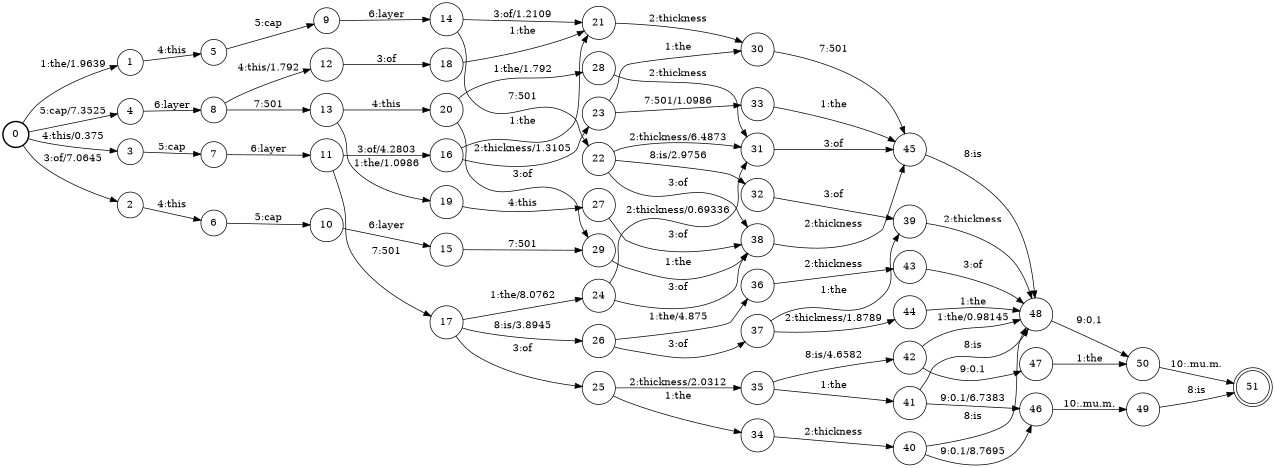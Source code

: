 digraph FST {
rankdir = LR;
size = "8.5,11";
label = "";
center = 1;
orientation = Portrait;
ranksep = "0.4";
nodesep = "0.25";
0 [label = "0", shape = circle, style = bold, fontsize = 14]
	0 -> 1 [label = "1:the/1.9639", fontsize = 14];
	0 -> 2 [label = "3:of/7.0645", fontsize = 14];
	0 -> 3 [label = "4:this/0.375", fontsize = 14];
	0 -> 4 [label = "5:cap/7.3525", fontsize = 14];
1 [label = "1", shape = circle, style = solid, fontsize = 14]
	1 -> 5 [label = "4:this", fontsize = 14];
2 [label = "2", shape = circle, style = solid, fontsize = 14]
	2 -> 6 [label = "4:this", fontsize = 14];
3 [label = "3", shape = circle, style = solid, fontsize = 14]
	3 -> 7 [label = "5:cap", fontsize = 14];
4 [label = "4", shape = circle, style = solid, fontsize = 14]
	4 -> 8 [label = "6:layer", fontsize = 14];
5 [label = "5", shape = circle, style = solid, fontsize = 14]
	5 -> 9 [label = "5:cap", fontsize = 14];
6 [label = "6", shape = circle, style = solid, fontsize = 14]
	6 -> 10 [label = "5:cap", fontsize = 14];
7 [label = "7", shape = circle, style = solid, fontsize = 14]
	7 -> 11 [label = "6:layer", fontsize = 14];
8 [label = "8", shape = circle, style = solid, fontsize = 14]
	8 -> 12 [label = "4:this/1.792", fontsize = 14];
	8 -> 13 [label = "7:501", fontsize = 14];
9 [label = "9", shape = circle, style = solid, fontsize = 14]
	9 -> 14 [label = "6:layer", fontsize = 14];
10 [label = "10", shape = circle, style = solid, fontsize = 14]
	10 -> 15 [label = "6:layer", fontsize = 14];
11 [label = "11", shape = circle, style = solid, fontsize = 14]
	11 -> 16 [label = "3:of/4.2803", fontsize = 14];
	11 -> 17 [label = "7:501", fontsize = 14];
12 [label = "12", shape = circle, style = solid, fontsize = 14]
	12 -> 18 [label = "3:of", fontsize = 14];
13 [label = "13", shape = circle, style = solid, fontsize = 14]
	13 -> 19 [label = "1:the/1.0986", fontsize = 14];
	13 -> 20 [label = "4:this", fontsize = 14];
14 [label = "14", shape = circle, style = solid, fontsize = 14]
	14 -> 21 [label = "3:of/1.2109", fontsize = 14];
	14 -> 22 [label = "7:501", fontsize = 14];
15 [label = "15", shape = circle, style = solid, fontsize = 14]
	15 -> 29 [label = "7:501", fontsize = 14];
16 [label = "16", shape = circle, style = solid, fontsize = 14]
	16 -> 21 [label = "1:the", fontsize = 14];
	16 -> 23 [label = "2:thickness/1.3105", fontsize = 14];
17 [label = "17", shape = circle, style = solid, fontsize = 14]
	17 -> 24 [label = "1:the/8.0762", fontsize = 14];
	17 -> 25 [label = "3:of", fontsize = 14];
	17 -> 26 [label = "8:is/3.8945", fontsize = 14];
18 [label = "18", shape = circle, style = solid, fontsize = 14]
	18 -> 21 [label = "1:the", fontsize = 14];
19 [label = "19", shape = circle, style = solid, fontsize = 14]
	19 -> 27 [label = "4:this", fontsize = 14];
20 [label = "20", shape = circle, style = solid, fontsize = 14]
	20 -> 28 [label = "1:the/1.792", fontsize = 14];
	20 -> 29 [label = "3:of", fontsize = 14];
21 [label = "21", shape = circle, style = solid, fontsize = 14]
	21 -> 30 [label = "2:thickness", fontsize = 14];
22 [label = "22", shape = circle, style = solid, fontsize = 14]
	22 -> 31 [label = "2:thickness/6.4873", fontsize = 14];
	22 -> 38 [label = "3:of", fontsize = 14];
	22 -> 32 [label = "8:is/2.9756", fontsize = 14];
23 [label = "23", shape = circle, style = solid, fontsize = 14]
	23 -> 30 [label = "1:the", fontsize = 14];
	23 -> 33 [label = "7:501/1.0986", fontsize = 14];
24 [label = "24", shape = circle, style = solid, fontsize = 14]
	24 -> 31 [label = "2:thickness/0.69336", fontsize = 14];
	24 -> 38 [label = "3:of", fontsize = 14];
25 [label = "25", shape = circle, style = solid, fontsize = 14]
	25 -> 34 [label = "1:the", fontsize = 14];
	25 -> 35 [label = "2:thickness/2.0312", fontsize = 14];
26 [label = "26", shape = circle, style = solid, fontsize = 14]
	26 -> 36 [label = "1:the/4.875", fontsize = 14];
	26 -> 37 [label = "3:of", fontsize = 14];
27 [label = "27", shape = circle, style = solid, fontsize = 14]
	27 -> 38 [label = "3:of", fontsize = 14];
28 [label = "28", shape = circle, style = solid, fontsize = 14]
	28 -> 31 [label = "2:thickness", fontsize = 14];
29 [label = "29", shape = circle, style = solid, fontsize = 14]
	29 -> 38 [label = "1:the", fontsize = 14];
30 [label = "30", shape = circle, style = solid, fontsize = 14]
	30 -> 45 [label = "7:501", fontsize = 14];
31 [label = "31", shape = circle, style = solid, fontsize = 14]
	31 -> 45 [label = "3:of", fontsize = 14];
32 [label = "32", shape = circle, style = solid, fontsize = 14]
	32 -> 39 [label = "3:of", fontsize = 14];
33 [label = "33", shape = circle, style = solid, fontsize = 14]
	33 -> 45 [label = "1:the", fontsize = 14];
34 [label = "34", shape = circle, style = solid, fontsize = 14]
	34 -> 40 [label = "2:thickness", fontsize = 14];
35 [label = "35", shape = circle, style = solid, fontsize = 14]
	35 -> 41 [label = "1:the", fontsize = 14];
	35 -> 42 [label = "8:is/4.6582", fontsize = 14];
36 [label = "36", shape = circle, style = solid, fontsize = 14]
	36 -> 43 [label = "2:thickness", fontsize = 14];
37 [label = "37", shape = circle, style = solid, fontsize = 14]
	37 -> 39 [label = "1:the", fontsize = 14];
	37 -> 44 [label = "2:thickness/1.8789", fontsize = 14];
38 [label = "38", shape = circle, style = solid, fontsize = 14]
	38 -> 45 [label = "2:thickness", fontsize = 14];
39 [label = "39", shape = circle, style = solid, fontsize = 14]
	39 -> 48 [label = "2:thickness", fontsize = 14];
40 [label = "40", shape = circle, style = solid, fontsize = 14]
	40 -> 48 [label = "8:is", fontsize = 14];
	40 -> 46 [label = "9:0.1/8.7695", fontsize = 14];
41 [label = "41", shape = circle, style = solid, fontsize = 14]
	41 -> 48 [label = "8:is", fontsize = 14];
	41 -> 46 [label = "9:0.1/6.7383", fontsize = 14];
42 [label = "42", shape = circle, style = solid, fontsize = 14]
	42 -> 48 [label = "1:the/0.98145", fontsize = 14];
	42 -> 47 [label = "9:0.1", fontsize = 14];
43 [label = "43", shape = circle, style = solid, fontsize = 14]
	43 -> 48 [label = "3:of", fontsize = 14];
44 [label = "44", shape = circle, style = solid, fontsize = 14]
	44 -> 48 [label = "1:the", fontsize = 14];
45 [label = "45", shape = circle, style = solid, fontsize = 14]
	45 -> 48 [label = "8:is", fontsize = 14];
46 [label = "46", shape = circle, style = solid, fontsize = 14]
	46 -> 49 [label = "10:.mu.m.", fontsize = 14];
47 [label = "47", shape = circle, style = solid, fontsize = 14]
	47 -> 50 [label = "1:the", fontsize = 14];
48 [label = "48", shape = circle, style = solid, fontsize = 14]
	48 -> 50 [label = "9:0.1", fontsize = 14];
49 [label = "49", shape = circle, style = solid, fontsize = 14]
	49 -> 51 [label = "8:is", fontsize = 14];
50 [label = "50", shape = circle, style = solid, fontsize = 14]
	50 -> 51 [label = "10:.mu.m.", fontsize = 14];
51 [label = "51", shape = doublecircle, style = solid, fontsize = 14]
}

